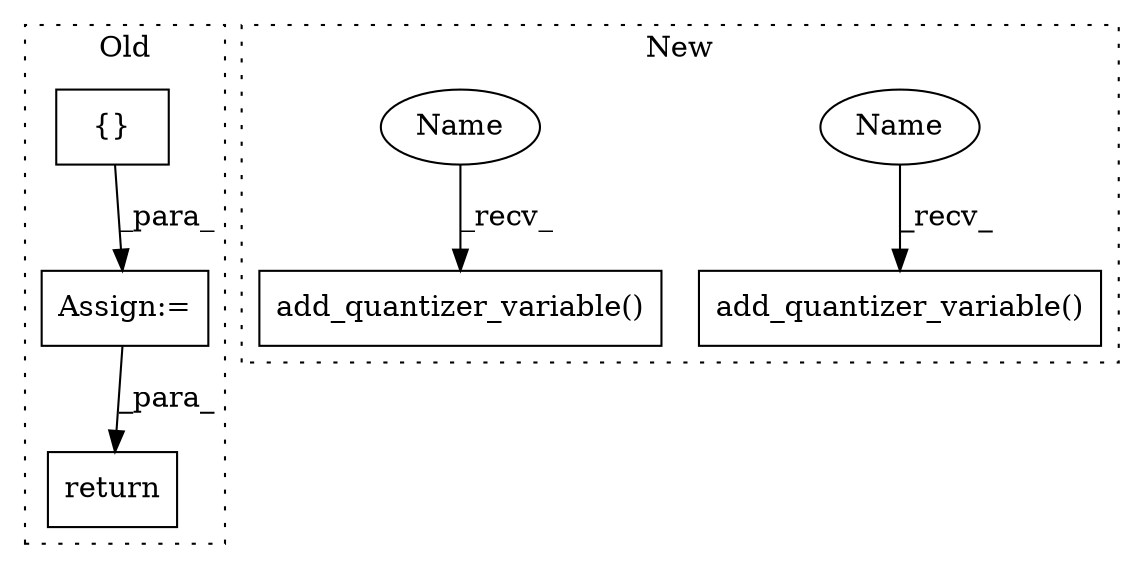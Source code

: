 digraph G {
subgraph cluster0 {
1 [label="return" a="93" s="9461" l="7" shape="box"];
3 [label="{}" a="95" s="9420,9451" l="1,1" shape="box"];
4 [label="Assign:=" a="68" s="9417" l="3" shape="box"];
label = "Old";
style="dotted";
}
subgraph cluster1 {
2 [label="add_quantizer_variable()" a="75" s="9193,9258" l="28,1" shape="box"];
5 [label="add_quantizer_variable()" a="75" s="9268,9333" l="28,1" shape="box"];
6 [label="Name" a="87" s="9268" l="4" shape="ellipse"];
7 [label="Name" a="87" s="9193" l="4" shape="ellipse"];
label = "New";
style="dotted";
}
3 -> 4 [label="_para_"];
4 -> 1 [label="_para_"];
6 -> 5 [label="_recv_"];
7 -> 2 [label="_recv_"];
}